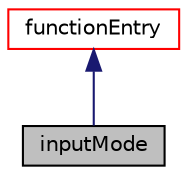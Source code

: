 digraph "inputMode"
{
  bgcolor="transparent";
  edge [fontname="Helvetica",fontsize="10",labelfontname="Helvetica",labelfontsize="10"];
  node [fontname="Helvetica",fontsize="10",shape=record];
  Node1 [label="inputMode",height=0.2,width=0.4,color="black", fillcolor="grey75", style="filled" fontcolor="black"];
  Node2 -> Node1 [dir="back",color="midnightblue",fontsize="10",style="solid",fontname="Helvetica"];
  Node2 [label="functionEntry",height=0.2,width=0.4,color="red",URL="$classFoam_1_1functionEntry.html",tooltip="A functionEntry causes entries to be added/manipulated on the specified dictionary given an input str..."];
}
